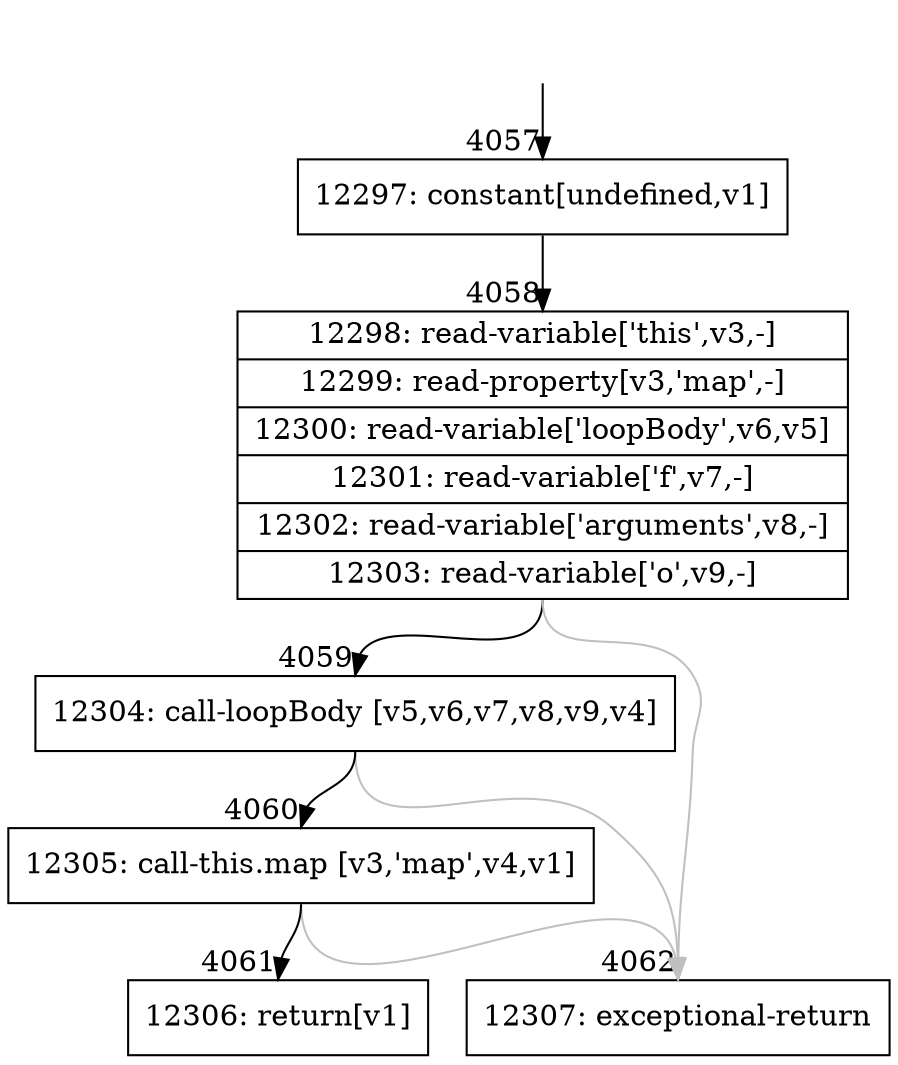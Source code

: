 digraph {
rankdir="TD"
BB_entry280[shape=none,label=""];
BB_entry280 -> BB4057 [tailport=s, headport=n, headlabel="    4057"]
BB4057 [shape=record label="{12297: constant[undefined,v1]}" ] 
BB4057 -> BB4058 [tailport=s, headport=n, headlabel="      4058"]
BB4058 [shape=record label="{12298: read-variable['this',v3,-]|12299: read-property[v3,'map',-]|12300: read-variable['loopBody',v6,v5]|12301: read-variable['f',v7,-]|12302: read-variable['arguments',v8,-]|12303: read-variable['o',v9,-]}" ] 
BB4058 -> BB4059 [tailport=s, headport=n, headlabel="      4059"]
BB4058 -> BB4062 [tailport=s, headport=n, color=gray, headlabel="      4062"]
BB4059 [shape=record label="{12304: call-loopBody [v5,v6,v7,v8,v9,v4]}" ] 
BB4059 -> BB4060 [tailport=s, headport=n, headlabel="      4060"]
BB4059 -> BB4062 [tailport=s, headport=n, color=gray]
BB4060 [shape=record label="{12305: call-this.map [v3,'map',v4,v1]}" ] 
BB4060 -> BB4061 [tailport=s, headport=n, headlabel="      4061"]
BB4060 -> BB4062 [tailport=s, headport=n, color=gray]
BB4061 [shape=record label="{12306: return[v1]}" ] 
BB4062 [shape=record label="{12307: exceptional-return}" ] 
//#$~ 5401
}
